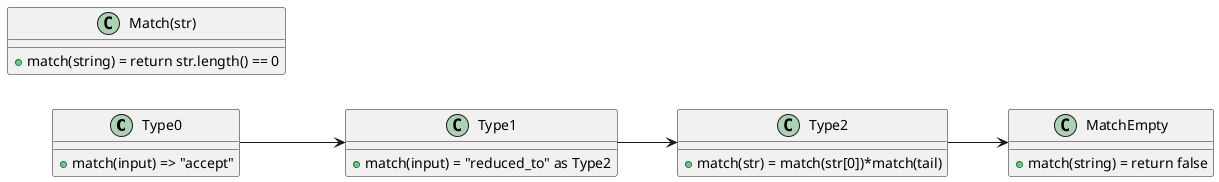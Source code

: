 @startuml

left to right direction

class Type0 {
  + match(input) => "accept"
}

class Type1 {
  + match(input) = "reduced_to" as Type2
}

class Type2 {
  + match(str) = match(str[0])*match(tail)
}

class MatchEmpty {
  + match(string) = return false
}

class Match(str) {
  + match(string) = return str.length() == 0
}

Type0 --> Type1
Type1 --> Type2
Type2 --> MatchEmpty

@enduml